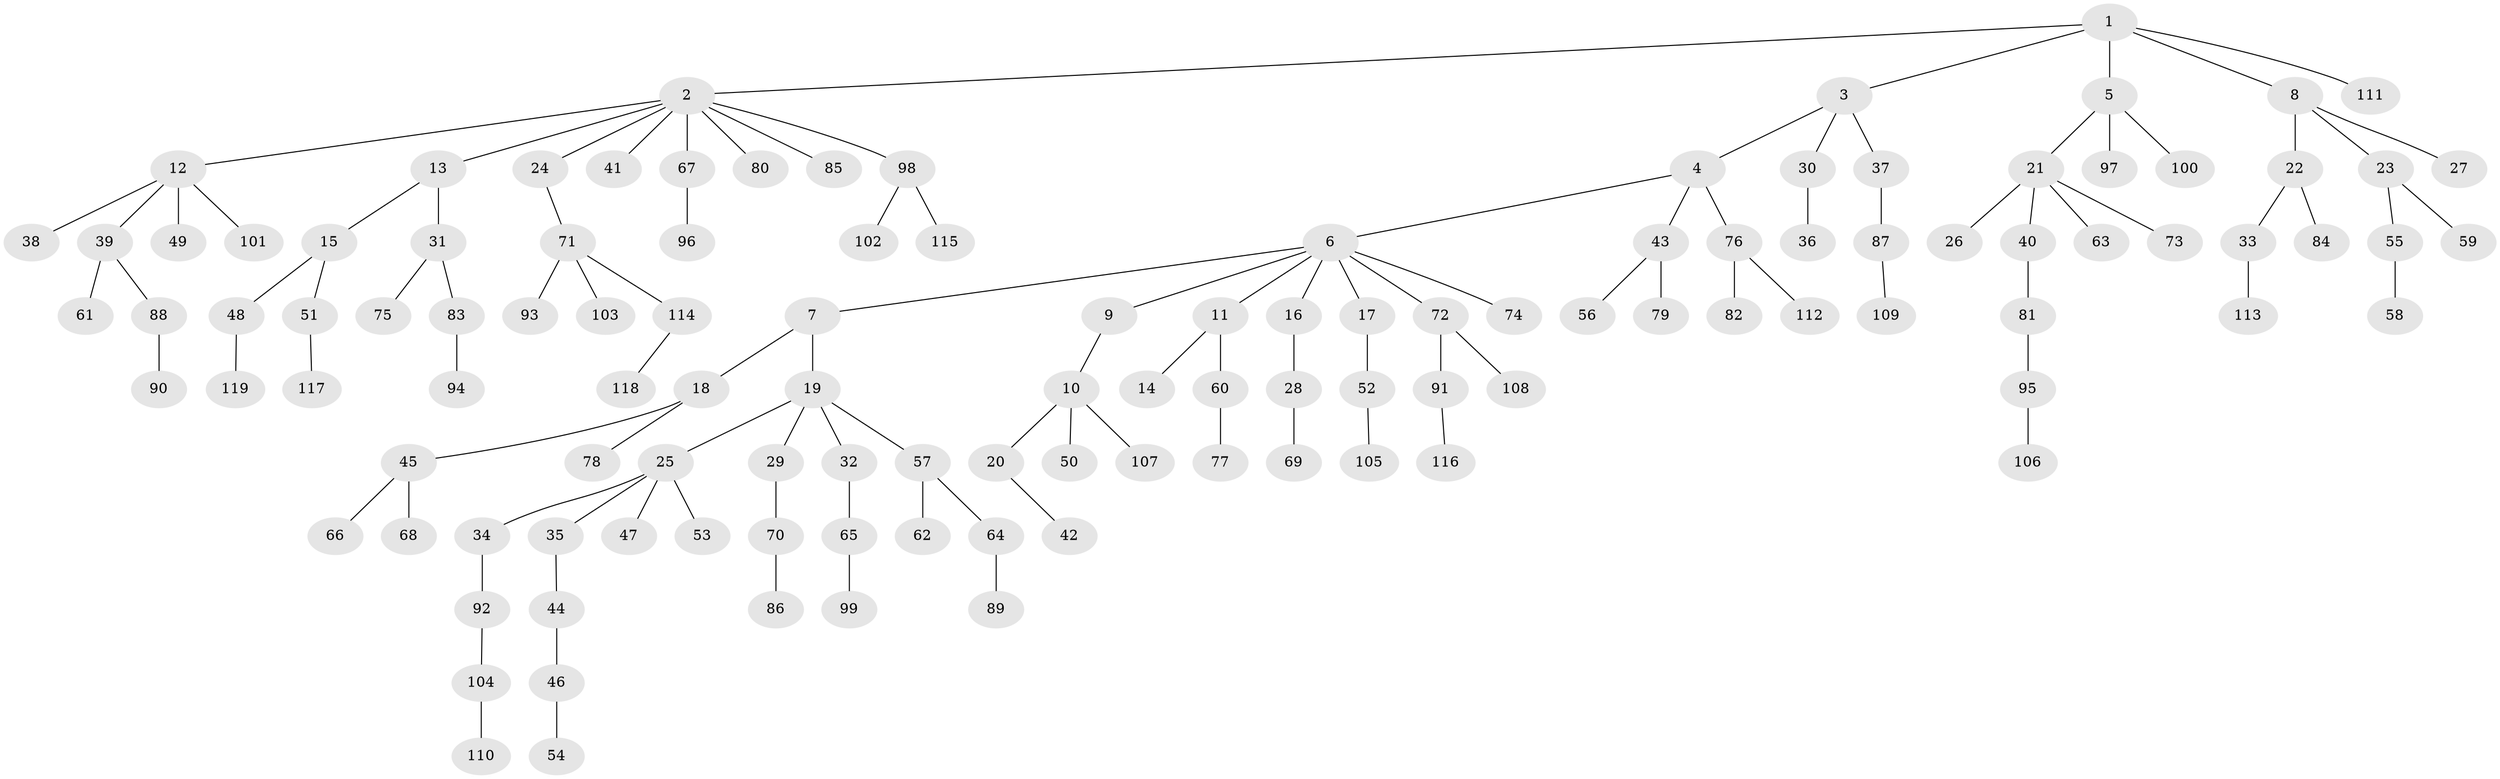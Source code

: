 // Generated by graph-tools (version 1.1) at 2025/02/03/09/25 03:02:19]
// undirected, 119 vertices, 118 edges
graph export_dot {
graph [start="1"]
  node [color=gray90,style=filled];
  1;
  2;
  3;
  4;
  5;
  6;
  7;
  8;
  9;
  10;
  11;
  12;
  13;
  14;
  15;
  16;
  17;
  18;
  19;
  20;
  21;
  22;
  23;
  24;
  25;
  26;
  27;
  28;
  29;
  30;
  31;
  32;
  33;
  34;
  35;
  36;
  37;
  38;
  39;
  40;
  41;
  42;
  43;
  44;
  45;
  46;
  47;
  48;
  49;
  50;
  51;
  52;
  53;
  54;
  55;
  56;
  57;
  58;
  59;
  60;
  61;
  62;
  63;
  64;
  65;
  66;
  67;
  68;
  69;
  70;
  71;
  72;
  73;
  74;
  75;
  76;
  77;
  78;
  79;
  80;
  81;
  82;
  83;
  84;
  85;
  86;
  87;
  88;
  89;
  90;
  91;
  92;
  93;
  94;
  95;
  96;
  97;
  98;
  99;
  100;
  101;
  102;
  103;
  104;
  105;
  106;
  107;
  108;
  109;
  110;
  111;
  112;
  113;
  114;
  115;
  116;
  117;
  118;
  119;
  1 -- 2;
  1 -- 3;
  1 -- 5;
  1 -- 8;
  1 -- 111;
  2 -- 12;
  2 -- 13;
  2 -- 24;
  2 -- 41;
  2 -- 67;
  2 -- 80;
  2 -- 85;
  2 -- 98;
  3 -- 4;
  3 -- 30;
  3 -- 37;
  4 -- 6;
  4 -- 43;
  4 -- 76;
  5 -- 21;
  5 -- 97;
  5 -- 100;
  6 -- 7;
  6 -- 9;
  6 -- 11;
  6 -- 16;
  6 -- 17;
  6 -- 72;
  6 -- 74;
  7 -- 18;
  7 -- 19;
  8 -- 22;
  8 -- 23;
  8 -- 27;
  9 -- 10;
  10 -- 20;
  10 -- 50;
  10 -- 107;
  11 -- 14;
  11 -- 60;
  12 -- 38;
  12 -- 39;
  12 -- 49;
  12 -- 101;
  13 -- 15;
  13 -- 31;
  15 -- 48;
  15 -- 51;
  16 -- 28;
  17 -- 52;
  18 -- 45;
  18 -- 78;
  19 -- 25;
  19 -- 29;
  19 -- 32;
  19 -- 57;
  20 -- 42;
  21 -- 26;
  21 -- 40;
  21 -- 63;
  21 -- 73;
  22 -- 33;
  22 -- 84;
  23 -- 55;
  23 -- 59;
  24 -- 71;
  25 -- 34;
  25 -- 35;
  25 -- 47;
  25 -- 53;
  28 -- 69;
  29 -- 70;
  30 -- 36;
  31 -- 75;
  31 -- 83;
  32 -- 65;
  33 -- 113;
  34 -- 92;
  35 -- 44;
  37 -- 87;
  39 -- 61;
  39 -- 88;
  40 -- 81;
  43 -- 56;
  43 -- 79;
  44 -- 46;
  45 -- 66;
  45 -- 68;
  46 -- 54;
  48 -- 119;
  51 -- 117;
  52 -- 105;
  55 -- 58;
  57 -- 62;
  57 -- 64;
  60 -- 77;
  64 -- 89;
  65 -- 99;
  67 -- 96;
  70 -- 86;
  71 -- 93;
  71 -- 103;
  71 -- 114;
  72 -- 91;
  72 -- 108;
  76 -- 82;
  76 -- 112;
  81 -- 95;
  83 -- 94;
  87 -- 109;
  88 -- 90;
  91 -- 116;
  92 -- 104;
  95 -- 106;
  98 -- 102;
  98 -- 115;
  104 -- 110;
  114 -- 118;
}
